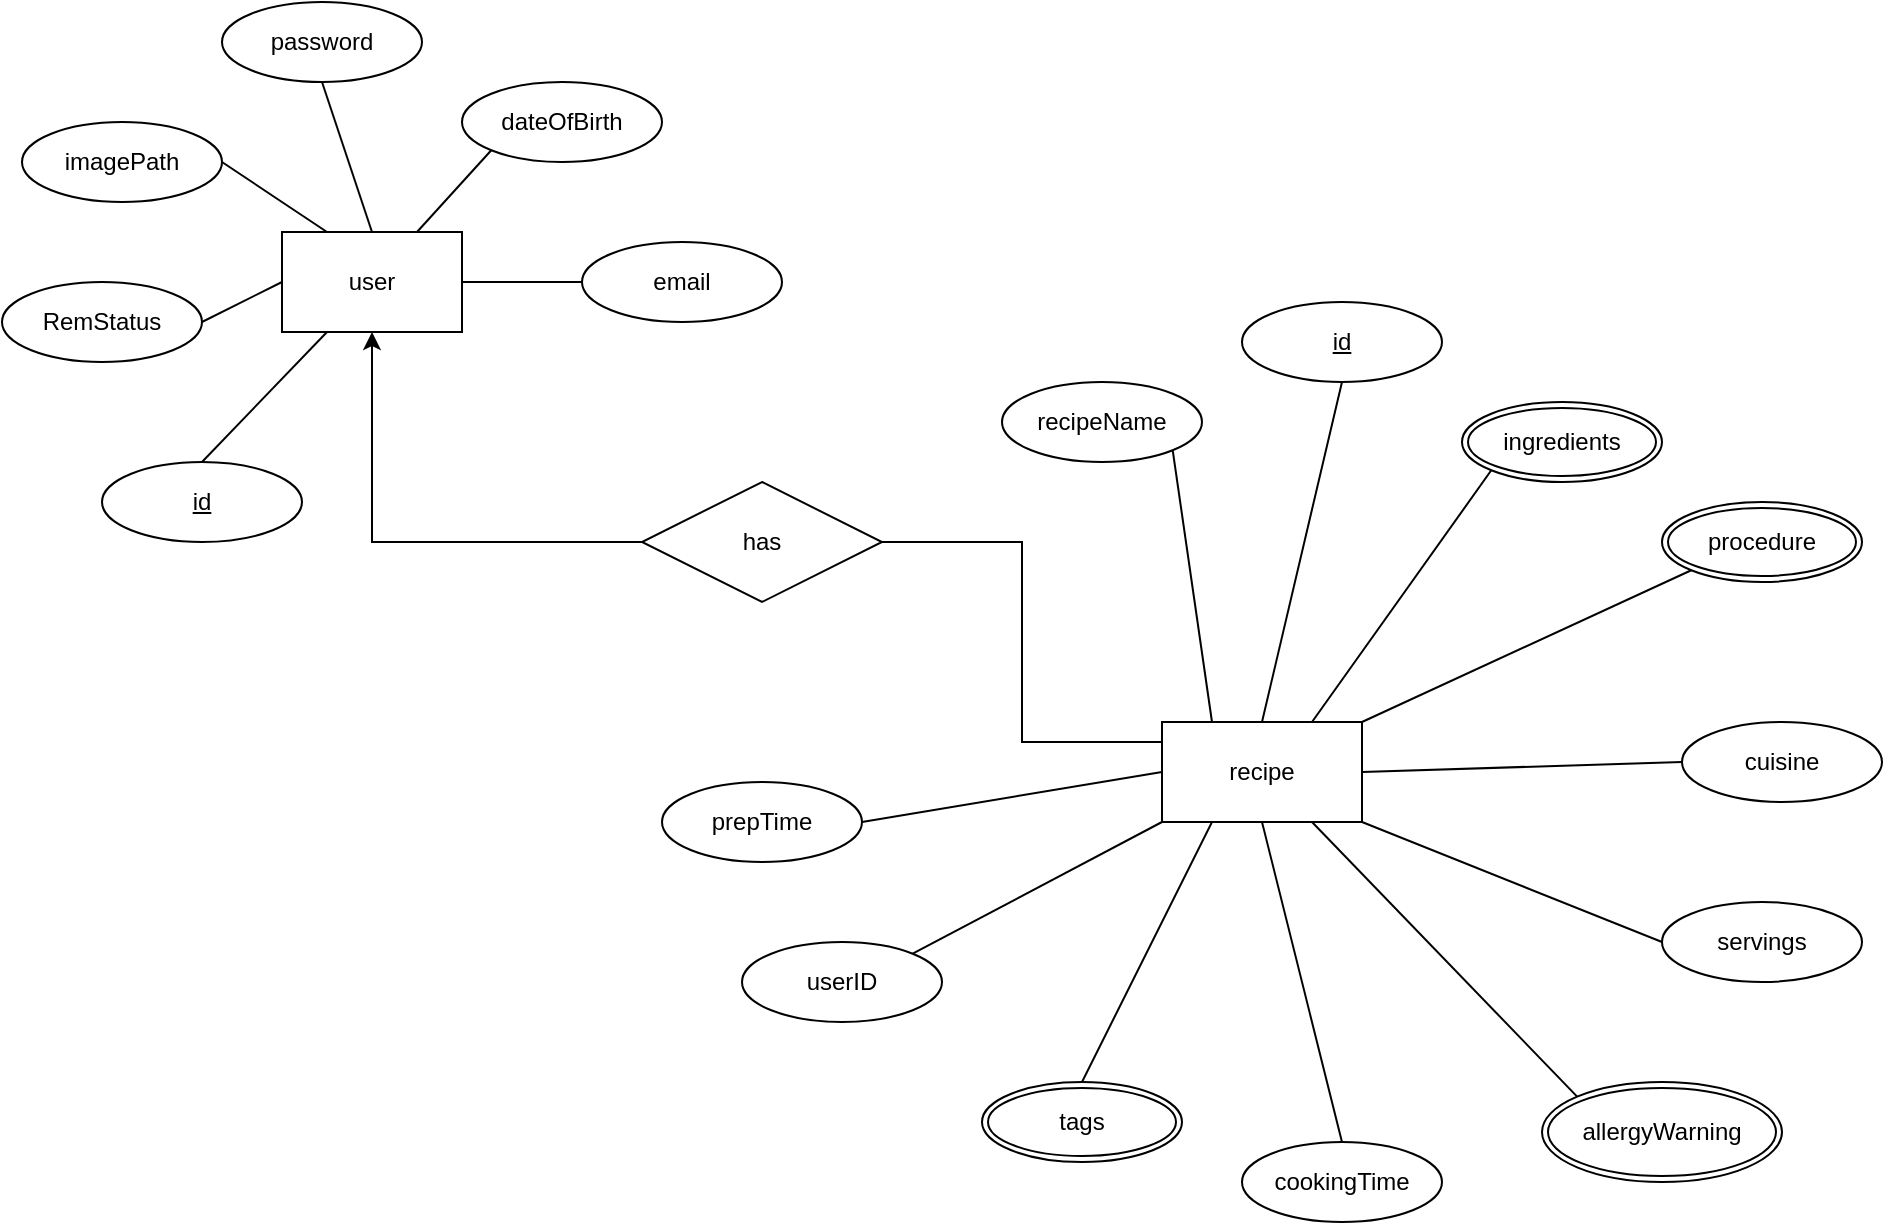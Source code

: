 <mxfile version="16.4.11" type="device"><diagram id="1m0jIXl9-ldXHYKFOGCN" name="Page-1"><mxGraphModel dx="1504" dy="681" grid="1" gridSize="10" guides="1" tooltips="1" connect="1" arrows="1" fold="1" page="1" pageScale="1" pageWidth="850" pageHeight="1100" math="0" shadow="0"><root><mxCell id="0"/><mxCell id="1" parent="0"/><mxCell id="_YMwZHu25fRot87mKY35-12" value="password" style="ellipse;whiteSpace=wrap;html=1;align=center;" vertex="1" parent="1"><mxGeometry x="120" y="30" width="100" height="40" as="geometry"/></mxCell><mxCell id="_YMwZHu25fRot87mKY35-13" value="dateOfBirth" style="ellipse;whiteSpace=wrap;html=1;align=center;" vertex="1" parent="1"><mxGeometry x="240" y="70" width="100" height="40" as="geometry"/></mxCell><mxCell id="_YMwZHu25fRot87mKY35-14" value="imagePath" style="ellipse;whiteSpace=wrap;html=1;align=center;" vertex="1" parent="1"><mxGeometry x="20" y="90" width="100" height="40" as="geometry"/></mxCell><mxCell id="_YMwZHu25fRot87mKY35-15" value="RemStatus" style="ellipse;whiteSpace=wrap;html=1;align=center;" vertex="1" parent="1"><mxGeometry x="10" y="170" width="100" height="40" as="geometry"/></mxCell><mxCell id="_YMwZHu25fRot87mKY35-18" value="id" style="ellipse;whiteSpace=wrap;html=1;align=center;fontStyle=4;" vertex="1" parent="1"><mxGeometry x="60" y="260" width="100" height="40" as="geometry"/></mxCell><mxCell id="_YMwZHu25fRot87mKY35-20" value="email" style="ellipse;whiteSpace=wrap;html=1;align=center;" vertex="1" parent="1"><mxGeometry x="300" y="150" width="100" height="40" as="geometry"/></mxCell><mxCell id="_YMwZHu25fRot87mKY35-24" value="id" style="ellipse;whiteSpace=wrap;html=1;align=center;fontStyle=4;" vertex="1" parent="1"><mxGeometry x="630" y="180" width="100" height="40" as="geometry"/></mxCell><mxCell id="_YMwZHu25fRot87mKY35-25" value="recipeName" style="ellipse;whiteSpace=wrap;html=1;align=center;" vertex="1" parent="1"><mxGeometry x="510" y="220" width="100" height="40" as="geometry"/></mxCell><mxCell id="_YMwZHu25fRot87mKY35-27" value="cuisine" style="ellipse;whiteSpace=wrap;html=1;align=center;" vertex="1" parent="1"><mxGeometry x="850" y="390" width="100" height="40" as="geometry"/></mxCell><mxCell id="_YMwZHu25fRot87mKY35-29" value="servings" style="ellipse;whiteSpace=wrap;html=1;align=center;" vertex="1" parent="1"><mxGeometry x="840" y="480" width="100" height="40" as="geometry"/></mxCell><mxCell id="_YMwZHu25fRot87mKY35-30" value="cookingTime" style="ellipse;whiteSpace=wrap;html=1;align=center;" vertex="1" parent="1"><mxGeometry x="630" y="600" width="100" height="40" as="geometry"/></mxCell><mxCell id="_YMwZHu25fRot87mKY35-32" value="prepTime" style="ellipse;whiteSpace=wrap;html=1;align=center;" vertex="1" parent="1"><mxGeometry x="340" y="420" width="100" height="40" as="geometry"/></mxCell><mxCell id="_YMwZHu25fRot87mKY35-35" value="userID" style="ellipse;whiteSpace=wrap;html=1;align=center;" vertex="1" parent="1"><mxGeometry x="380" y="500" width="100" height="40" as="geometry"/></mxCell><mxCell id="_YMwZHu25fRot87mKY35-38" style="edgeStyle=orthogonalEdgeStyle;rounded=0;orthogonalLoop=1;jettySize=auto;html=1;exitX=0;exitY=0.5;exitDx=0;exitDy=0;entryX=0.5;entryY=1;entryDx=0;entryDy=0;" edge="1" parent="1" source="_YMwZHu25fRot87mKY35-37" target="_YMwZHu25fRot87mKY35-68"><mxGeometry relative="1" as="geometry"><mxPoint x="225" y="190" as="targetPoint"/></mxGeometry></mxCell><mxCell id="_YMwZHu25fRot87mKY35-37" value="has" style="shape=rhombus;perimeter=rhombusPerimeter;whiteSpace=wrap;html=1;align=center;" vertex="1" parent="1"><mxGeometry x="330" y="270" width="120" height="60" as="geometry"/></mxCell><mxCell id="_YMwZHu25fRot87mKY35-40" value="" style="endArrow=none;html=1;rounded=0;exitX=1;exitY=0.5;exitDx=0;exitDy=0;entryX=0;entryY=0.25;entryDx=0;entryDy=0;" edge="1" parent="1" source="_YMwZHu25fRot87mKY35-37"><mxGeometry relative="1" as="geometry"><mxPoint x="420" y="380" as="sourcePoint"/><mxPoint x="600" y="400" as="targetPoint"/><Array as="points"><mxPoint x="520" y="300"/><mxPoint x="520" y="400"/></Array></mxGeometry></mxCell><mxCell id="_YMwZHu25fRot87mKY35-41" value="" style="endArrow=none;html=1;rounded=0;exitX=0.5;exitY=1;exitDx=0;exitDy=0;entryX=0.5;entryY=0;entryDx=0;entryDy=0;" edge="1" parent="1" source="_YMwZHu25fRot87mKY35-12" target="_YMwZHu25fRot87mKY35-68"><mxGeometry relative="1" as="geometry"><mxPoint x="180" y="120" as="sourcePoint"/><mxPoint x="200" y="150" as="targetPoint"/></mxGeometry></mxCell><mxCell id="_YMwZHu25fRot87mKY35-42" value="" style="endArrow=none;html=1;rounded=0;exitX=1;exitY=0.5;exitDx=0;exitDy=0;entryX=0.25;entryY=0;entryDx=0;entryDy=0;" edge="1" parent="1" source="_YMwZHu25fRot87mKY35-14" target="_YMwZHu25fRot87mKY35-68"><mxGeometry relative="1" as="geometry"><mxPoint x="90" y="220" as="sourcePoint"/><mxPoint x="175" y="150" as="targetPoint"/></mxGeometry></mxCell><mxCell id="_YMwZHu25fRot87mKY35-43" value="" style="endArrow=none;html=1;rounded=0;exitX=1;exitY=0.5;exitDx=0;exitDy=0;entryX=0;entryY=0.5;entryDx=0;entryDy=0;" edge="1" parent="1" source="_YMwZHu25fRot87mKY35-15" target="_YMwZHu25fRot87mKY35-68"><mxGeometry relative="1" as="geometry"><mxPoint x="90" y="240" as="sourcePoint"/><mxPoint x="150" y="170" as="targetPoint"/></mxGeometry></mxCell><mxCell id="_YMwZHu25fRot87mKY35-47" value="" style="endArrow=none;html=1;rounded=0;exitX=0.25;exitY=1;exitDx=0;exitDy=0;entryX=0.5;entryY=0;entryDx=0;entryDy=0;" edge="1" parent="1" source="_YMwZHu25fRot87mKY35-68" target="_YMwZHu25fRot87mKY35-18"><mxGeometry relative="1" as="geometry"><mxPoint x="175" y="190" as="sourcePoint"/><mxPoint x="270" y="230" as="targetPoint"/></mxGeometry></mxCell><mxCell id="_YMwZHu25fRot87mKY35-48" value="" style="endArrow=none;html=1;rounded=0;exitX=0;exitY=1;exitDx=0;exitDy=0;entryX=0.75;entryY=0;entryDx=0;entryDy=0;" edge="1" parent="1" source="_YMwZHu25fRot87mKY35-13" target="_YMwZHu25fRot87mKY35-68"><mxGeometry relative="1" as="geometry"><mxPoint x="310" y="230" as="sourcePoint"/><mxPoint x="225" y="150" as="targetPoint"/></mxGeometry></mxCell><mxCell id="_YMwZHu25fRot87mKY35-49" value="" style="endArrow=none;html=1;rounded=0;exitX=0;exitY=0.5;exitDx=0;exitDy=0;entryX=1;entryY=0.5;entryDx=0;entryDy=0;" edge="1" parent="1" source="_YMwZHu25fRot87mKY35-20" target="_YMwZHu25fRot87mKY35-68"><mxGeometry relative="1" as="geometry"><mxPoint x="320" y="220" as="sourcePoint"/><mxPoint x="250" y="170" as="targetPoint"/></mxGeometry></mxCell><mxCell id="_YMwZHu25fRot87mKY35-50" value="" style="endArrow=none;html=1;rounded=0;exitX=1;exitY=1;exitDx=0;exitDy=0;entryX=0.25;entryY=0;entryDx=0;entryDy=0;" edge="1" parent="1" source="_YMwZHu25fRot87mKY35-25" target="_YMwZHu25fRot87mKY35-70"><mxGeometry relative="1" as="geometry"><mxPoint x="580" y="330" as="sourcePoint"/><mxPoint x="625" y="390" as="targetPoint"/></mxGeometry></mxCell><mxCell id="_YMwZHu25fRot87mKY35-51" value="" style="endArrow=none;html=1;rounded=0;exitX=0.5;exitY=1;exitDx=0;exitDy=0;entryX=0.5;entryY=0;entryDx=0;entryDy=0;" edge="1" parent="1" source="_YMwZHu25fRot87mKY35-24" target="_YMwZHu25fRot87mKY35-70"><mxGeometry relative="1" as="geometry"><mxPoint x="660" y="340" as="sourcePoint"/><mxPoint x="650" y="390" as="targetPoint"/></mxGeometry></mxCell><mxCell id="_YMwZHu25fRot87mKY35-52" value="" style="endArrow=none;html=1;rounded=0;exitX=0;exitY=1;exitDx=0;exitDy=0;entryX=0.75;entryY=0;entryDx=0;entryDy=0;" edge="1" parent="1" source="_YMwZHu25fRot87mKY35-63" target="_YMwZHu25fRot87mKY35-70"><mxGeometry relative="1" as="geometry"><mxPoint x="754.746" y="274.183" as="sourcePoint"/><mxPoint x="675" y="390" as="targetPoint"/></mxGeometry></mxCell><mxCell id="_YMwZHu25fRot87mKY35-54" value="" style="endArrow=none;html=1;rounded=0;exitX=1;exitY=0.5;exitDx=0;exitDy=0;entryX=0;entryY=0.5;entryDx=0;entryDy=0;" edge="1" parent="1" source="_YMwZHu25fRot87mKY35-70" target="_YMwZHu25fRot87mKY35-27"><mxGeometry relative="1" as="geometry"><mxPoint x="700" y="410" as="sourcePoint"/><mxPoint x="900" y="450" as="targetPoint"/></mxGeometry></mxCell><mxCell id="_YMwZHu25fRot87mKY35-55" value="" style="endArrow=none;html=1;rounded=0;exitX=1;exitY=0;exitDx=0;exitDy=0;entryX=0;entryY=1;entryDx=0;entryDy=0;" edge="1" parent="1" source="_YMwZHu25fRot87mKY35-70" target="_YMwZHu25fRot87mKY35-67"><mxGeometry relative="1" as="geometry"><mxPoint x="700" y="390" as="sourcePoint"/><mxPoint x="844.767" y="314.191" as="targetPoint"/></mxGeometry></mxCell><mxCell id="_YMwZHu25fRot87mKY35-56" value="" style="endArrow=none;html=1;rounded=0;exitX=1;exitY=1;exitDx=0;exitDy=0;entryX=0;entryY=0.5;entryDx=0;entryDy=0;" edge="1" parent="1" source="_YMwZHu25fRot87mKY35-70" target="_YMwZHu25fRot87mKY35-29"><mxGeometry relative="1" as="geometry"><mxPoint x="700" y="430" as="sourcePoint"/><mxPoint x="810" y="480" as="targetPoint"/></mxGeometry></mxCell><mxCell id="_YMwZHu25fRot87mKY35-57" value="" style="endArrow=none;html=1;rounded=0;exitX=0.75;exitY=1;exitDx=0;exitDy=0;entryX=0;entryY=0;entryDx=0;entryDy=0;" edge="1" parent="1" source="_YMwZHu25fRot87mKY35-70" target="_YMwZHu25fRot87mKY35-64"><mxGeometry relative="1" as="geometry"><mxPoint x="675" y="430" as="sourcePoint"/><mxPoint x="810" y="560" as="targetPoint"/></mxGeometry></mxCell><mxCell id="_YMwZHu25fRot87mKY35-58" value="" style="endArrow=none;html=1;rounded=0;exitX=0.5;exitY=1;exitDx=0;exitDy=0;entryX=0.5;entryY=0;entryDx=0;entryDy=0;" edge="1" parent="1" source="_YMwZHu25fRot87mKY35-70" target="_YMwZHu25fRot87mKY35-30"><mxGeometry relative="1" as="geometry"><mxPoint x="650" y="430" as="sourcePoint"/><mxPoint x="770" y="540" as="targetPoint"/></mxGeometry></mxCell><mxCell id="_YMwZHu25fRot87mKY35-59" value="" style="endArrow=none;html=1;rounded=0;exitX=0.25;exitY=1;exitDx=0;exitDy=0;entryX=0.5;entryY=0;entryDx=0;entryDy=0;" edge="1" parent="1" source="_YMwZHu25fRot87mKY35-70" target="_YMwZHu25fRot87mKY35-62"><mxGeometry relative="1" as="geometry"><mxPoint x="625" y="430" as="sourcePoint"/><mxPoint x="540" y="560" as="targetPoint"/></mxGeometry></mxCell><mxCell id="_YMwZHu25fRot87mKY35-60" value="" style="endArrow=none;html=1;rounded=0;exitX=0;exitY=1;exitDx=0;exitDy=0;entryX=1;entryY=0;entryDx=0;entryDy=0;" edge="1" parent="1" source="_YMwZHu25fRot87mKY35-70" target="_YMwZHu25fRot87mKY35-35"><mxGeometry relative="1" as="geometry"><mxPoint x="600" y="420" as="sourcePoint"/><mxPoint x="670" y="519.71" as="targetPoint"/></mxGeometry></mxCell><mxCell id="_YMwZHu25fRot87mKY35-61" value="" style="endArrow=none;html=1;rounded=0;entryX=0;entryY=0.5;entryDx=0;entryDy=0;exitX=1;exitY=0.5;exitDx=0;exitDy=0;" edge="1" parent="1" source="_YMwZHu25fRot87mKY35-32" target="_YMwZHu25fRot87mKY35-70"><mxGeometry relative="1" as="geometry"><mxPoint x="290" y="490" as="sourcePoint"/><mxPoint x="600" y="410" as="targetPoint"/></mxGeometry></mxCell><mxCell id="_YMwZHu25fRot87mKY35-62" value="tags" style="ellipse;shape=doubleEllipse;margin=3;whiteSpace=wrap;html=1;align=center;" vertex="1" parent="1"><mxGeometry x="500" y="570" width="100" height="40" as="geometry"/></mxCell><mxCell id="_YMwZHu25fRot87mKY35-63" value="ingredients" style="ellipse;shape=doubleEllipse;margin=3;whiteSpace=wrap;html=1;align=center;" vertex="1" parent="1"><mxGeometry x="740" y="230" width="100" height="40" as="geometry"/></mxCell><mxCell id="_YMwZHu25fRot87mKY35-64" value="allergyWarning" style="ellipse;shape=doubleEllipse;margin=3;whiteSpace=wrap;html=1;align=center;" vertex="1" parent="1"><mxGeometry x="780" y="570" width="120" height="50" as="geometry"/></mxCell><mxCell id="_YMwZHu25fRot87mKY35-67" value="procedure" style="ellipse;shape=doubleEllipse;margin=3;whiteSpace=wrap;html=1;align=center;" vertex="1" parent="1"><mxGeometry x="840" y="280" width="100" height="40" as="geometry"/></mxCell><mxCell id="_YMwZHu25fRot87mKY35-68" value="&lt;span&gt;user&lt;/span&gt;" style="rounded=0;whiteSpace=wrap;html=1;" vertex="1" parent="1"><mxGeometry x="150" y="145" width="90" height="50" as="geometry"/></mxCell><mxCell id="_YMwZHu25fRot87mKY35-70" value="&lt;span&gt;recipe&lt;/span&gt;" style="rounded=0;whiteSpace=wrap;html=1;" vertex="1" parent="1"><mxGeometry x="590" y="390" width="100" height="50" as="geometry"/></mxCell></root></mxGraphModel></diagram></mxfile>